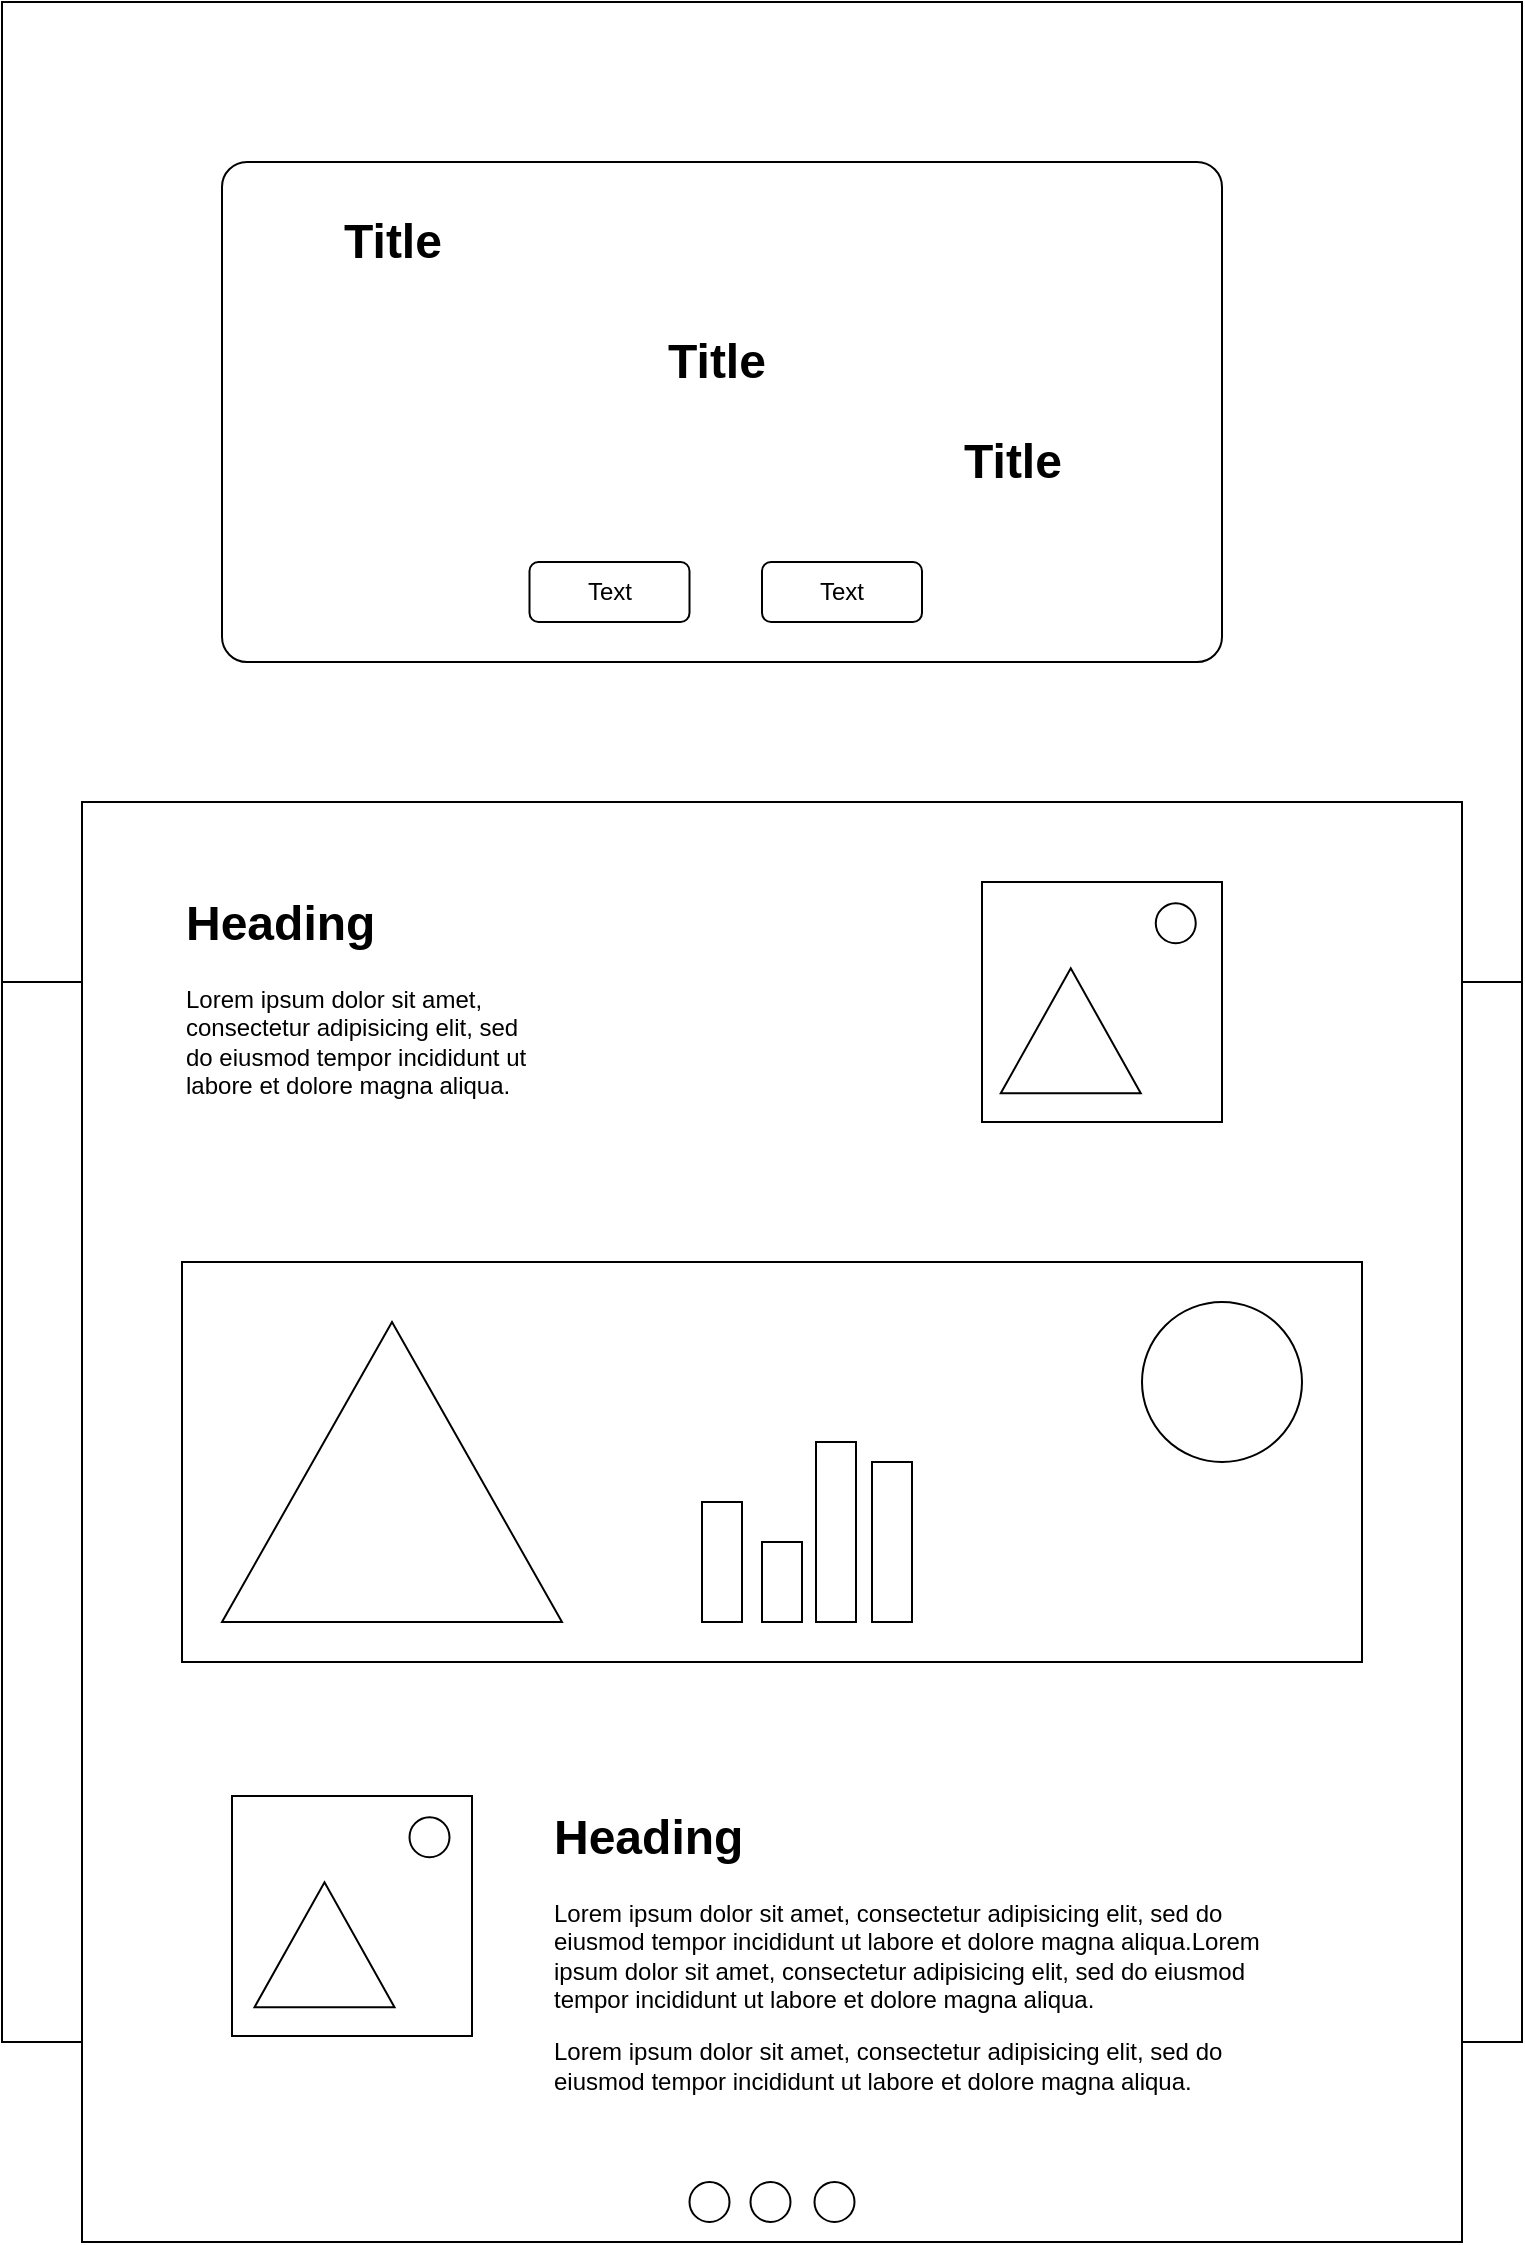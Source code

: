 <mxfile version="24.7.17">
  <diagram name="Page-1" id="L1jsmZbv9D_z2x3_NM3u">
    <mxGraphModel dx="1434" dy="884" grid="1" gridSize="10" guides="1" tooltips="1" connect="1" arrows="1" fold="1" page="1" pageScale="1" pageWidth="827" pageHeight="1169" math="0" shadow="0">
      <root>
        <mxCell id="0" />
        <mxCell id="1" parent="0" />
        <mxCell id="KsS81xRklQ1h1bohUy4Z-1" value="" style="rounded=0;whiteSpace=wrap;html=1;" parent="1" vertex="1">
          <mxGeometry x="40" y="40" width="760" height="1020" as="geometry" />
        </mxCell>
        <mxCell id="KsS81xRklQ1h1bohUy4Z-7" value="" style="rounded=0;whiteSpace=wrap;html=1;" parent="1" vertex="1">
          <mxGeometry x="40" y="40" width="760" height="490" as="geometry" />
        </mxCell>
        <mxCell id="KsS81xRklQ1h1bohUy4Z-15" value="" style="rounded=0;whiteSpace=wrap;html=1;" parent="1" vertex="1">
          <mxGeometry x="80" y="440" width="690" height="720" as="geometry" />
        </mxCell>
        <mxCell id="KsS81xRklQ1h1bohUy4Z-16" value="" style="rounded=0;whiteSpace=wrap;html=1;" parent="1" vertex="1">
          <mxGeometry x="130" y="670" width="590" height="200" as="geometry" />
        </mxCell>
        <mxCell id="ZDiaS0YV_OtTDS2O0K1m-23" value="" style="triangle;whiteSpace=wrap;html=1;rotation=-90;" parent="1" vertex="1">
          <mxGeometry x="160" y="690" width="150" height="170" as="geometry" />
        </mxCell>
        <mxCell id="ZDiaS0YV_OtTDS2O0K1m-24" value="" style="ellipse;whiteSpace=wrap;html=1;aspect=fixed;" parent="1" vertex="1">
          <mxGeometry x="610" y="690" width="80" height="80" as="geometry" />
        </mxCell>
        <mxCell id="ZDiaS0YV_OtTDS2O0K1m-27" value="" style="rounded=0;whiteSpace=wrap;html=1;" parent="1" vertex="1">
          <mxGeometry x="390" y="790" width="20" height="60" as="geometry" />
        </mxCell>
        <mxCell id="ZDiaS0YV_OtTDS2O0K1m-28" value="" style="rounded=0;whiteSpace=wrap;html=1;" parent="1" vertex="1">
          <mxGeometry x="420" y="810" width="20" height="40" as="geometry" />
        </mxCell>
        <mxCell id="ZDiaS0YV_OtTDS2O0K1m-29" value="" style="rounded=0;whiteSpace=wrap;html=1;" parent="1" vertex="1">
          <mxGeometry x="447" y="760" width="20" height="90" as="geometry" />
        </mxCell>
        <mxCell id="ZDiaS0YV_OtTDS2O0K1m-30" value="" style="rounded=0;whiteSpace=wrap;html=1;" parent="1" vertex="1">
          <mxGeometry x="475" y="770" width="20" height="80" as="geometry" />
        </mxCell>
        <mxCell id="tAZkNsbOT0JJOoKRbmqH-1" value="&lt;h1 style=&quot;margin-top: 0px;&quot;&gt;Heading&lt;/h1&gt;&lt;p&gt;Lorem ipsum dolor sit amet, consectetur adipisicing elit, sed do eiusmod tempor incididunt ut labore et dolore magna aliqua.&lt;/p&gt;" style="text;html=1;whiteSpace=wrap;overflow=hidden;rounded=0;" vertex="1" parent="1">
          <mxGeometry x="130" y="480" width="180" height="120" as="geometry" />
        </mxCell>
        <mxCell id="tAZkNsbOT0JJOoKRbmqH-3" value="" style="whiteSpace=wrap;html=1;aspect=fixed;" vertex="1" parent="1">
          <mxGeometry x="530" y="480" width="120" height="120" as="geometry" />
        </mxCell>
        <mxCell id="tAZkNsbOT0JJOoKRbmqH-5" value="" style="triangle;whiteSpace=wrap;html=1;rotation=-90;" vertex="1" parent="1">
          <mxGeometry x="543.13" y="519.38" width="62.5" height="70" as="geometry" />
        </mxCell>
        <mxCell id="tAZkNsbOT0JJOoKRbmqH-6" value="" style="ellipse;whiteSpace=wrap;html=1;aspect=fixed;" vertex="1" parent="1">
          <mxGeometry x="616.88" y="490.63" width="20" height="20" as="geometry" />
        </mxCell>
        <mxCell id="tAZkNsbOT0JJOoKRbmqH-9" value="" style="verticalLabelPosition=bottom;verticalAlign=top;html=1;shape=mxgraph.flowchart.on-page_reference;" vertex="1" parent="1">
          <mxGeometry x="383.75" y="1130" width="20" height="20" as="geometry" />
        </mxCell>
        <mxCell id="tAZkNsbOT0JJOoKRbmqH-10" value="" style="verticalLabelPosition=bottom;verticalAlign=top;html=1;shape=mxgraph.flowchart.on-page_reference;" vertex="1" parent="1">
          <mxGeometry x="414.25" y="1130" width="20" height="20" as="geometry" />
        </mxCell>
        <mxCell id="tAZkNsbOT0JJOoKRbmqH-11" value="" style="verticalLabelPosition=bottom;verticalAlign=top;html=1;shape=mxgraph.flowchart.on-page_reference;" vertex="1" parent="1">
          <mxGeometry x="446.25" y="1130" width="20" height="20" as="geometry" />
        </mxCell>
        <mxCell id="tAZkNsbOT0JJOoKRbmqH-12" value="&lt;h1 style=&quot;margin-top: 0px;&quot;&gt;Heading&lt;/h1&gt;&lt;p&gt;Lorem ipsum dolor sit amet, consectetur adipisicing elit, sed do eiusmod tempor incididunt ut labore et dolore magna aliqua.&lt;span style=&quot;background-color: initial;&quot;&gt;Lorem ipsum dolor sit amet, consectetur adipisicing elit, sed do eiusmod tempor incididunt ut labore et dolore magna aliqua.&lt;/span&gt;&lt;br&gt;&lt;/p&gt;&lt;p&gt;Lorem ipsum dolor sit amet, consectetur adipisicing elit, sed do eiusmod tempor incididunt ut labore et dolore magna aliqua.&lt;span style=&quot;background-color: initial;&quot;&gt;&lt;br&gt;&lt;/span&gt;&lt;/p&gt;" style="text;html=1;whiteSpace=wrap;overflow=hidden;rounded=0;" vertex="1" parent="1">
          <mxGeometry x="314" y="937" width="376" height="160" as="geometry" />
        </mxCell>
        <mxCell id="tAZkNsbOT0JJOoKRbmqH-13" value="" style="whiteSpace=wrap;html=1;aspect=fixed;" vertex="1" parent="1">
          <mxGeometry x="155" y="937" width="120" height="120" as="geometry" />
        </mxCell>
        <mxCell id="tAZkNsbOT0JJOoKRbmqH-15" value="" style="triangle;whiteSpace=wrap;html=1;rotation=-90;" vertex="1" parent="1">
          <mxGeometry x="170" y="976.37" width="62.5" height="70" as="geometry" />
        </mxCell>
        <mxCell id="tAZkNsbOT0JJOoKRbmqH-16" value="" style="ellipse;whiteSpace=wrap;html=1;aspect=fixed;" vertex="1" parent="1">
          <mxGeometry x="243.75" y="947.62" width="20" height="20" as="geometry" />
        </mxCell>
        <mxCell id="tAZkNsbOT0JJOoKRbmqH-18" value="" style="rounded=1;whiteSpace=wrap;html=1;arcSize=5;" vertex="1" parent="1">
          <mxGeometry x="150" y="120" width="500" height="250" as="geometry" />
        </mxCell>
        <mxCell id="tAZkNsbOT0JJOoKRbmqH-20" value="" style="rounded=1;whiteSpace=wrap;html=1;" vertex="1" parent="1">
          <mxGeometry x="303.75" y="320" width="80" height="30" as="geometry" />
        </mxCell>
        <mxCell id="tAZkNsbOT0JJOoKRbmqH-19" value="Text" style="text;html=1;align=center;verticalAlign=middle;whiteSpace=wrap;rounded=0;" vertex="1" parent="1">
          <mxGeometry x="313.75" y="320" width="60" height="30" as="geometry" />
        </mxCell>
        <mxCell id="tAZkNsbOT0JJOoKRbmqH-21" value="" style="rounded=1;whiteSpace=wrap;html=1;" vertex="1" parent="1">
          <mxGeometry x="420" y="320" width="80" height="30" as="geometry" />
        </mxCell>
        <mxCell id="tAZkNsbOT0JJOoKRbmqH-22" value="Text" style="text;html=1;align=center;verticalAlign=middle;whiteSpace=wrap;rounded=0;" vertex="1" parent="1">
          <mxGeometry x="430" y="320" width="60" height="30" as="geometry" />
        </mxCell>
        <mxCell id="tAZkNsbOT0JJOoKRbmqH-24" value="Title" style="text;strokeColor=none;fillColor=none;html=1;fontSize=24;fontStyle=1;verticalAlign=middle;align=center;" vertex="1" parent="1">
          <mxGeometry x="347" y="200" width="100" height="40" as="geometry" />
        </mxCell>
        <mxCell id="tAZkNsbOT0JJOoKRbmqH-25" value="Title" style="text;strokeColor=none;fillColor=none;html=1;fontSize=24;fontStyle=1;verticalAlign=middle;align=center;" vertex="1" parent="1">
          <mxGeometry x="185" y="140" width="100" height="40" as="geometry" />
        </mxCell>
        <mxCell id="tAZkNsbOT0JJOoKRbmqH-26" value="Title" style="text;strokeColor=none;fillColor=none;html=1;fontSize=24;fontStyle=1;verticalAlign=middle;align=center;" vertex="1" parent="1">
          <mxGeometry x="495" y="250" width="100" height="40" as="geometry" />
        </mxCell>
      </root>
    </mxGraphModel>
  </diagram>
</mxfile>
